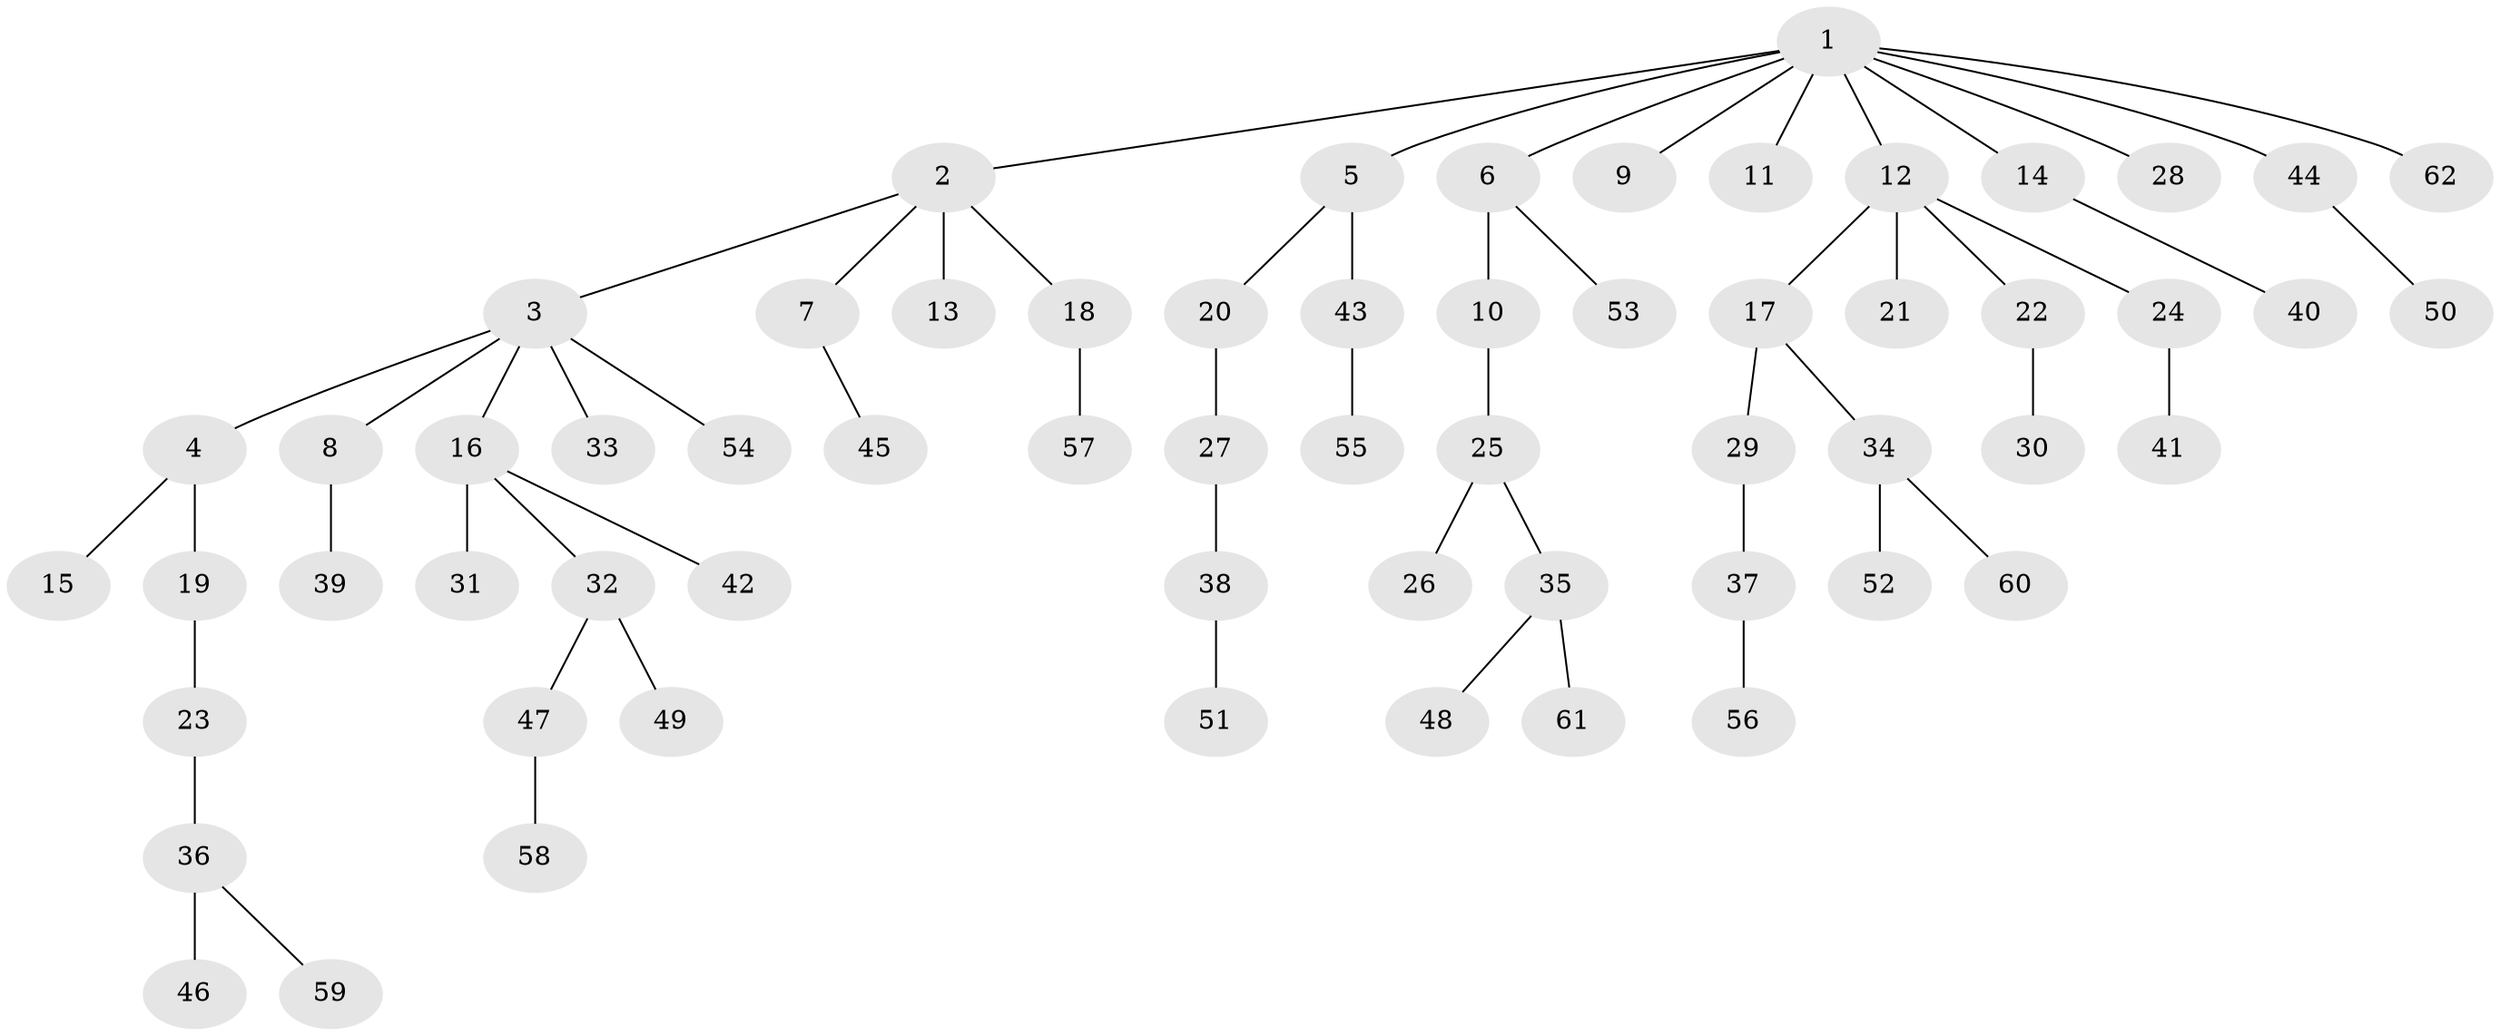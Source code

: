 // original degree distribution, {7: 0.017094017094017096, 5: 0.02564102564102564, 6: 0.008547008547008548, 4: 0.07692307692307693, 2: 0.29914529914529914, 3: 0.10256410256410256, 1: 0.4700854700854701}
// Generated by graph-tools (version 1.1) at 2025/51/03/04/25 22:51:58]
// undirected, 62 vertices, 61 edges
graph export_dot {
  node [color=gray90,style=filled];
  1;
  2;
  3;
  4;
  5;
  6;
  7;
  8;
  9;
  10;
  11;
  12;
  13;
  14;
  15;
  16;
  17;
  18;
  19;
  20;
  21;
  22;
  23;
  24;
  25;
  26;
  27;
  28;
  29;
  30;
  31;
  32;
  33;
  34;
  35;
  36;
  37;
  38;
  39;
  40;
  41;
  42;
  43;
  44;
  45;
  46;
  47;
  48;
  49;
  50;
  51;
  52;
  53;
  54;
  55;
  56;
  57;
  58;
  59;
  60;
  61;
  62;
  1 -- 2 [weight=1.0];
  1 -- 5 [weight=1.0];
  1 -- 6 [weight=1.0];
  1 -- 9 [weight=1.0];
  1 -- 11 [weight=1.0];
  1 -- 12 [weight=1.0];
  1 -- 14 [weight=1.0];
  1 -- 28 [weight=1.0];
  1 -- 44 [weight=1.0];
  1 -- 62 [weight=1.0];
  2 -- 3 [weight=1.0];
  2 -- 7 [weight=1.0];
  2 -- 13 [weight=1.0];
  2 -- 18 [weight=1.0];
  3 -- 4 [weight=1.0];
  3 -- 8 [weight=1.0];
  3 -- 16 [weight=1.0];
  3 -- 33 [weight=1.0];
  3 -- 54 [weight=1.0];
  4 -- 15 [weight=1.0];
  4 -- 19 [weight=1.0];
  5 -- 20 [weight=1.0];
  5 -- 43 [weight=1.0];
  6 -- 10 [weight=2.0];
  6 -- 53 [weight=1.0];
  7 -- 45 [weight=1.0];
  8 -- 39 [weight=1.0];
  10 -- 25 [weight=1.0];
  12 -- 17 [weight=1.0];
  12 -- 21 [weight=2.0];
  12 -- 22 [weight=1.0];
  12 -- 24 [weight=1.0];
  14 -- 40 [weight=1.0];
  16 -- 31 [weight=1.0];
  16 -- 32 [weight=1.0];
  16 -- 42 [weight=1.0];
  17 -- 29 [weight=1.0];
  17 -- 34 [weight=1.0];
  18 -- 57 [weight=1.0];
  19 -- 23 [weight=1.0];
  20 -- 27 [weight=1.0];
  22 -- 30 [weight=1.0];
  23 -- 36 [weight=1.0];
  24 -- 41 [weight=1.0];
  25 -- 26 [weight=1.0];
  25 -- 35 [weight=1.0];
  27 -- 38 [weight=1.0];
  29 -- 37 [weight=1.0];
  32 -- 47 [weight=1.0];
  32 -- 49 [weight=1.0];
  34 -- 52 [weight=1.0];
  34 -- 60 [weight=1.0];
  35 -- 48 [weight=1.0];
  35 -- 61 [weight=1.0];
  36 -- 46 [weight=2.0];
  36 -- 59 [weight=1.0];
  37 -- 56 [weight=1.0];
  38 -- 51 [weight=1.0];
  43 -- 55 [weight=1.0];
  44 -- 50 [weight=1.0];
  47 -- 58 [weight=2.0];
}
